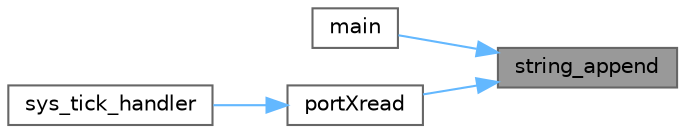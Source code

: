 digraph "string_append"
{
 // LATEX_PDF_SIZE
  bgcolor="transparent";
  edge [fontname=Helvetica,fontsize=10,labelfontname=Helvetica,labelfontsize=10];
  node [fontname=Helvetica,fontsize=10,shape=box,height=0.2,width=0.4];
  rankdir="RL";
  Node1 [label="string_append",height=0.2,width=0.4,color="gray40", fillcolor="grey60", style="filled", fontcolor="black",tooltip="Appends an ASCIIZ (uint8_t) string at the end of s_pascal_string buffer."];
  Node1 -> Node2 [dir="back",color="steelblue1",style="solid"];
  Node2 [label="main",height=0.2,width=0.4,color="grey40", fillcolor="white", style="filled",URL="$tester-ps2-msx_8cpp.html#a840291bc02cba5474a4cb46a9b9566fe",tooltip=" "];
  Node1 -> Node3 [dir="back",color="steelblue1",style="solid"];
  Node3 [label="portXread",height=0.2,width=0.4,color="grey40", fillcolor="white", style="filled",URL="$t__msxmap_8cpp.html#a99eda0e079fbc2f46e5f91bcb067baab",tooltip=" "];
  Node3 -> Node4 [dir="back",color="steelblue1",style="solid"];
  Node4 [label="sys_tick_handler",height=0.2,width=0.4,color="grey40", fillcolor="white", style="filled",URL="$sys__timer_8cpp.html#afdd94f850b193691f1bfc60c724b542a",tooltip=" "];
}
